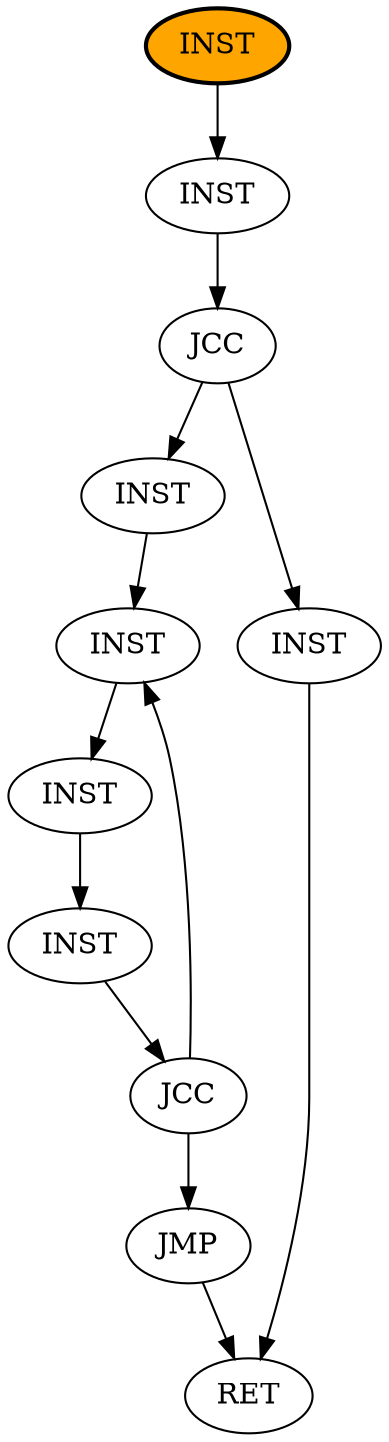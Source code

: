 digraph G{
"60" [label="INST\l", style="filled,bold", fillcolor=orange]
"65" [label="INST\l"]
"68" [label="JCC\l"]
"6a" [label="INST\l"]
"6f" [label="INST\l"]
"70" [label="INST\l"]
"71" [label="INST\l"]
"74" [label="JCC\l"]
"76" [label="JMP"]
"78" [label="INST"]
"79" [label="RET"]
"6f" -> "70"
"70" -> "71"
"71" -> "74"
"60" -> "65"
"65" -> "68"
"68" -> "6a"
"68" -> "78"
"6a" -> "6f"
"74" -> "6f"
"74" -> "76"
"76" -> "79"
"78" -> "79"
}
